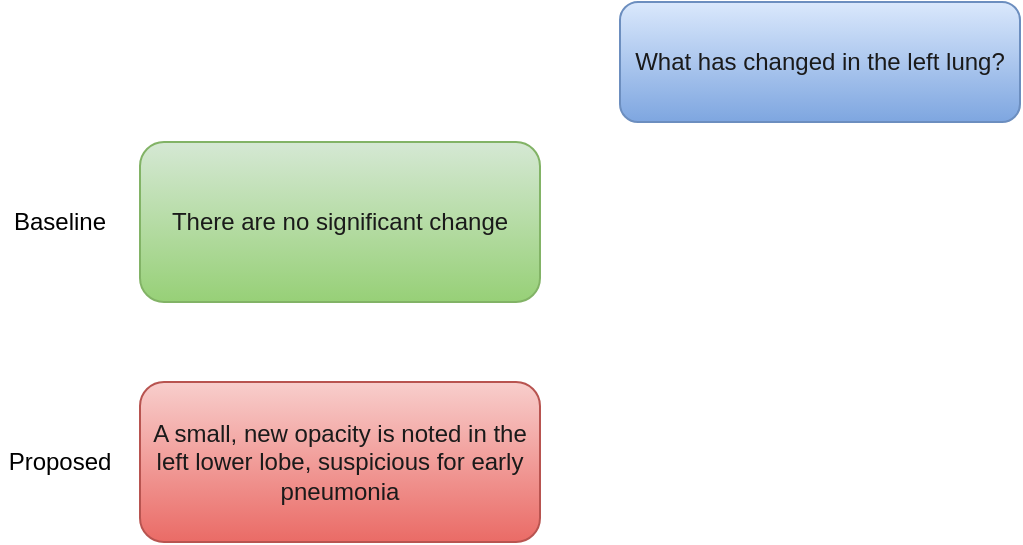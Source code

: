 <mxfile version="27.0.9">
  <diagram name="Page-1" id="cONnMUoMEMXQmoelUA4E">
    <mxGraphModel dx="1426" dy="859" grid="1" gridSize="10" guides="1" tooltips="1" connect="1" arrows="1" fold="1" page="1" pageScale="1" pageWidth="850" pageHeight="1100" math="0" shadow="0">
      <root>
        <mxCell id="0" />
        <mxCell id="1" parent="0" />
        <mxCell id="2dfMAaeUPd3iET-78nuh-1" value="&lt;br&gt;&lt;div&gt;There are no significant change&lt;br&gt;&lt;br&gt;&lt;/div&gt;" style="rounded=1;whiteSpace=wrap;html=1;fillColor=#d5e8d4;gradientColor=#97d077;strokeColor=#82b366;fontColor=#1A1A1A;" vertex="1" parent="1">
          <mxGeometry x="200" y="320" width="200" height="80" as="geometry" />
        </mxCell>
        <mxCell id="2dfMAaeUPd3iET-78nuh-2" value="What has changed in the left lung?" style="rounded=1;whiteSpace=wrap;html=1;fillColor=#dae8fc;strokeColor=#6c8ebf;gradientColor=#7ea6e0;fontColor=#1A1A1A;" vertex="1" parent="1">
          <mxGeometry x="440" y="250" width="200" height="60" as="geometry" />
        </mxCell>
        <mxCell id="2dfMAaeUPd3iET-78nuh-3" value="A small, new opacity is noted in the left lower lobe, suspicious for early pneumonia" style="rounded=1;whiteSpace=wrap;html=1;fillColor=#f8cecc;gradientColor=#ea6b66;strokeColor=#b85450;fontColor=#1A1A1A;" vertex="1" parent="1">
          <mxGeometry x="200" y="440" width="200" height="80" as="geometry" />
        </mxCell>
        <mxCell id="2dfMAaeUPd3iET-78nuh-5" value="Proposed" style="text;html=1;align=center;verticalAlign=middle;whiteSpace=wrap;rounded=0;" vertex="1" parent="1">
          <mxGeometry x="130" y="465" width="60" height="30" as="geometry" />
        </mxCell>
        <mxCell id="2dfMAaeUPd3iET-78nuh-6" value="Baseline" style="text;html=1;align=center;verticalAlign=middle;whiteSpace=wrap;rounded=0;" vertex="1" parent="1">
          <mxGeometry x="130" y="345" width="60" height="30" as="geometry" />
        </mxCell>
      </root>
    </mxGraphModel>
  </diagram>
</mxfile>
